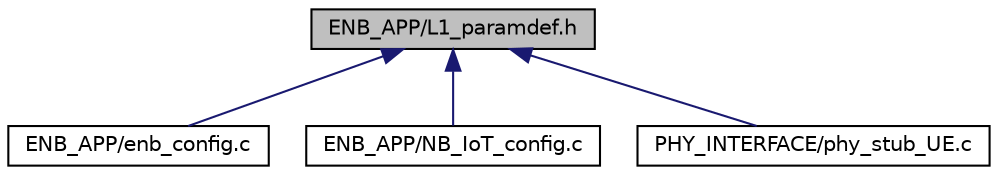 digraph "ENB_APP/L1_paramdef.h"
{
 // LATEX_PDF_SIZE
  edge [fontname="Helvetica",fontsize="10",labelfontname="Helvetica",labelfontsize="10"];
  node [fontname="Helvetica",fontsize="10",shape=record];
  Node1 [label="ENB_APP/L1_paramdef.h",height=0.2,width=0.4,color="black", fillcolor="grey75", style="filled", fontcolor="black",tooltip=" "];
  Node1 -> Node2 [dir="back",color="midnightblue",fontsize="10",style="solid",fontname="Helvetica"];
  Node2 [label="ENB_APP/enb_config.c",height=0.2,width=0.4,color="black", fillcolor="white", style="filled",URL="$enb__config_8c.html",tooltip=" "];
  Node1 -> Node3 [dir="back",color="midnightblue",fontsize="10",style="solid",fontname="Helvetica"];
  Node3 [label="ENB_APP/NB_IoT_config.c",height=0.2,width=0.4,color="black", fillcolor="white", style="filled",URL="$NB__IoT__config_8c.html",tooltip=" "];
  Node1 -> Node4 [dir="back",color="midnightblue",fontsize="10",style="solid",fontname="Helvetica"];
  Node4 [label="PHY_INTERFACE/phy_stub_UE.c",height=0.2,width=0.4,color="black", fillcolor="white", style="filled",URL="$phy__stub__UE_8c.html",tooltip=" "];
}
